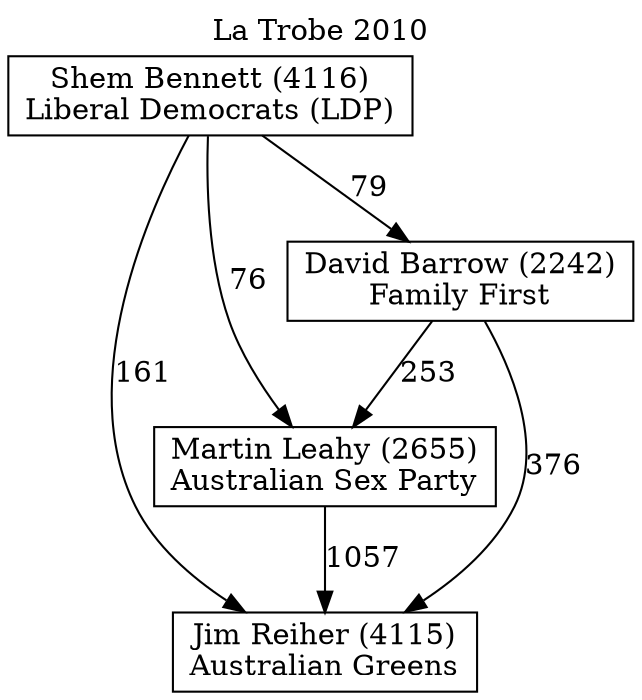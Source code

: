 // House preference flow
digraph "Jim Reiher (4115)_La Trobe_2010" {
	graph [label="La Trobe 2010" labelloc=t mclimit=10]
	node [shape=box]
	"Jim Reiher (4115)" [label="Jim Reiher (4115)
Australian Greens"]
	"Martin Leahy (2655)" [label="Martin Leahy (2655)
Australian Sex Party"]
	"David Barrow (2242)" [label="David Barrow (2242)
Family First"]
	"Shem Bennett (4116)" [label="Shem Bennett (4116)
Liberal Democrats (LDP)"]
	"Jim Reiher (4115)" [label="Jim Reiher (4115)
Australian Greens"]
	"David Barrow (2242)" [label="David Barrow (2242)
Family First"]
	"Shem Bennett (4116)" [label="Shem Bennett (4116)
Liberal Democrats (LDP)"]
	"Jim Reiher (4115)" [label="Jim Reiher (4115)
Australian Greens"]
	"Shem Bennett (4116)" [label="Shem Bennett (4116)
Liberal Democrats (LDP)"]
	"Shem Bennett (4116)" [label="Shem Bennett (4116)
Liberal Democrats (LDP)"]
	"David Barrow (2242)" [label="David Barrow (2242)
Family First"]
	"Shem Bennett (4116)" [label="Shem Bennett (4116)
Liberal Democrats (LDP)"]
	"Shem Bennett (4116)" [label="Shem Bennett (4116)
Liberal Democrats (LDP)"]
	"Martin Leahy (2655)" [label="Martin Leahy (2655)
Australian Sex Party"]
	"David Barrow (2242)" [label="David Barrow (2242)
Family First"]
	"Shem Bennett (4116)" [label="Shem Bennett (4116)
Liberal Democrats (LDP)"]
	"Martin Leahy (2655)" [label="Martin Leahy (2655)
Australian Sex Party"]
	"Shem Bennett (4116)" [label="Shem Bennett (4116)
Liberal Democrats (LDP)"]
	"Shem Bennett (4116)" [label="Shem Bennett (4116)
Liberal Democrats (LDP)"]
	"David Barrow (2242)" [label="David Barrow (2242)
Family First"]
	"Shem Bennett (4116)" [label="Shem Bennett (4116)
Liberal Democrats (LDP)"]
	"Shem Bennett (4116)" [label="Shem Bennett (4116)
Liberal Democrats (LDP)"]
	"Martin Leahy (2655)" -> "Jim Reiher (4115)" [label=1057]
	"David Barrow (2242)" -> "Martin Leahy (2655)" [label=253]
	"Shem Bennett (4116)" -> "David Barrow (2242)" [label=79]
	"David Barrow (2242)" -> "Jim Reiher (4115)" [label=376]
	"Shem Bennett (4116)" -> "Jim Reiher (4115)" [label=161]
	"Shem Bennett (4116)" -> "Martin Leahy (2655)" [label=76]
}

